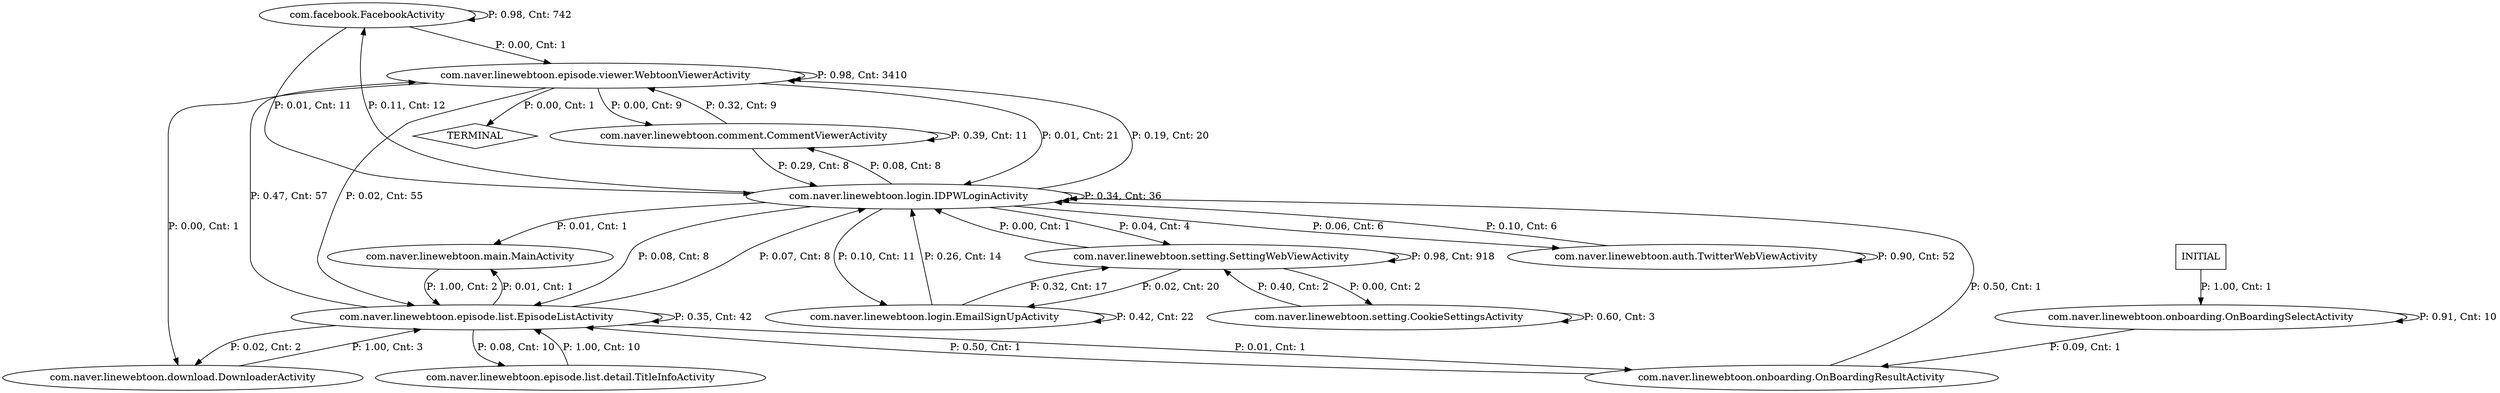 digraph G {
  0 [label="com.facebook.FacebookActivity"];
  1 [label="com.naver.linewebtoon.auth.TwitterWebViewActivity"];
  2 [label="com.naver.linewebtoon.comment.CommentViewerActivity"];
  3 [label="com.naver.linewebtoon.download.DownloaderActivity"];
  4 [label="com.naver.linewebtoon.episode.list.EpisodeListActivity"];
  5 [label="com.naver.linewebtoon.episode.list.detail.TitleInfoActivity"];
  6 [label="com.naver.linewebtoon.episode.viewer.WebtoonViewerActivity"];
  7 [label="com.naver.linewebtoon.login.EmailSignUpActivity"];
  8 [label="com.naver.linewebtoon.login.IDPWLoginActivity"];
  9 [label="com.naver.linewebtoon.main.MainActivity"];
  10 [label="com.naver.linewebtoon.onboarding.OnBoardingResultActivity"];
  11 [label="com.naver.linewebtoon.onboarding.OnBoardingSelectActivity"];
  12 [label="com.naver.linewebtoon.setting.CookieSettingsActivity"];
  13 [label="com.naver.linewebtoon.setting.SettingWebViewActivity"];
  14 [label="TERMINAL",shape=diamond];
  15 [label="INITIAL",shape=box];
0->0 [label="P: 0.98, Cnt: 742"];
0->6 [label="P: 0.00, Cnt: 1"];
0->8 [label="P: 0.01, Cnt: 11"];
1->1 [label="P: 0.90, Cnt: 52"];
1->8 [label="P: 0.10, Cnt: 6"];
2->2 [label="P: 0.39, Cnt: 11"];
2->6 [label="P: 0.32, Cnt: 9"];
2->8 [label="P: 0.29, Cnt: 8"];
3->4 [label="P: 1.00, Cnt: 3"];
4->3 [label="P: 0.02, Cnt: 2"];
4->4 [label="P: 0.35, Cnt: 42"];
4->5 [label="P: 0.08, Cnt: 10"];
4->6 [label="P: 0.47, Cnt: 57"];
4->8 [label="P: 0.07, Cnt: 8"];
4->9 [label="P: 0.01, Cnt: 1"];
4->10 [label="P: 0.01, Cnt: 1"];
5->4 [label="P: 1.00, Cnt: 10"];
6->2 [label="P: 0.00, Cnt: 9"];
6->3 [label="P: 0.00, Cnt: 1"];
6->4 [label="P: 0.02, Cnt: 55"];
6->6 [label="P: 0.98, Cnt: 3410"];
6->8 [label="P: 0.01, Cnt: 21"];
6->14 [label="P: 0.00, Cnt: 1"];
7->7 [label="P: 0.42, Cnt: 22"];
7->8 [label="P: 0.26, Cnt: 14"];
7->13 [label="P: 0.32, Cnt: 17"];
8->0 [label="P: 0.11, Cnt: 12"];
8->1 [label="P: 0.06, Cnt: 6"];
8->2 [label="P: 0.08, Cnt: 8"];
8->4 [label="P: 0.08, Cnt: 8"];
8->6 [label="P: 0.19, Cnt: 20"];
8->7 [label="P: 0.10, Cnt: 11"];
8->8 [label="P: 0.34, Cnt: 36"];
8->9 [label="P: 0.01, Cnt: 1"];
8->13 [label="P: 0.04, Cnt: 4"];
9->4 [label="P: 1.00, Cnt: 2"];
10->4 [label="P: 0.50, Cnt: 1"];
10->8 [label="P: 0.50, Cnt: 1"];
11->10 [label="P: 0.09, Cnt: 1"];
11->11 [label="P: 0.91, Cnt: 10"];
12->12 [label="P: 0.60, Cnt: 3"];
12->13 [label="P: 0.40, Cnt: 2"];
13->7 [label="P: 0.02, Cnt: 20"];
13->8 [label="P: 0.00, Cnt: 1"];
13->12 [label="P: 0.00, Cnt: 2"];
13->13 [label="P: 0.98, Cnt: 918"];
15->11 [label="P: 1.00, Cnt: 1"];
}
